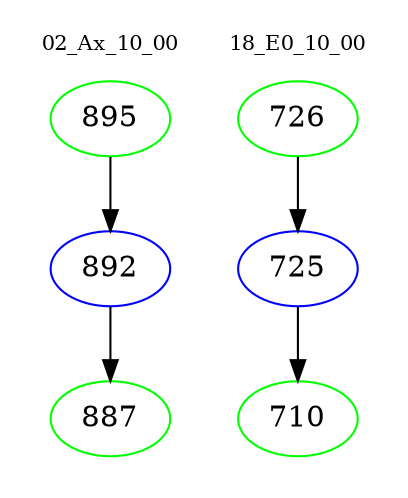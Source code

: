 digraph{
subgraph cluster_0 {
color = white
label = "02_Ax_10_00";
fontsize=10;
T0_895 [label="895", color="green"]
T0_895 -> T0_892 [color="black"]
T0_892 [label="892", color="blue"]
T0_892 -> T0_887 [color="black"]
T0_887 [label="887", color="green"]
}
subgraph cluster_1 {
color = white
label = "18_E0_10_00";
fontsize=10;
T1_726 [label="726", color="green"]
T1_726 -> T1_725 [color="black"]
T1_725 [label="725", color="blue"]
T1_725 -> T1_710 [color="black"]
T1_710 [label="710", color="green"]
}
}
